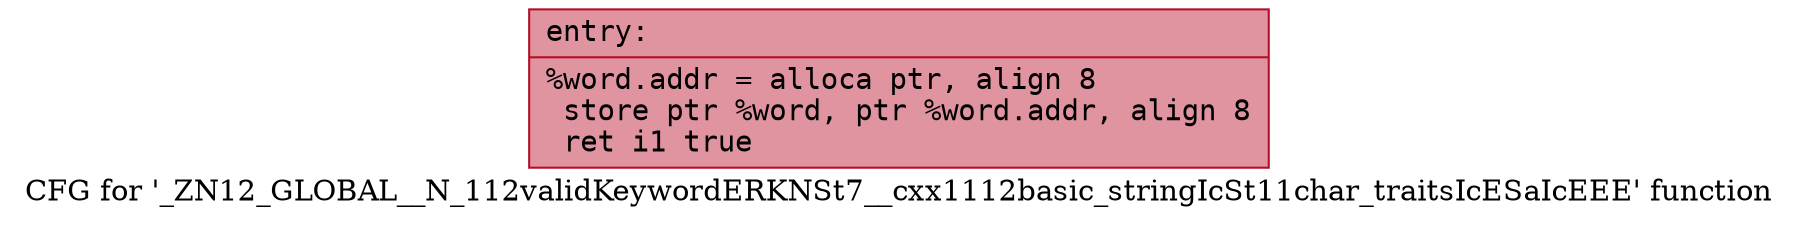 digraph "CFG for '_ZN12_GLOBAL__N_112validKeywordERKNSt7__cxx1112basic_stringIcSt11char_traitsIcESaIcEEE' function" {
	label="CFG for '_ZN12_GLOBAL__N_112validKeywordERKNSt7__cxx1112basic_stringIcSt11char_traitsIcESaIcEEE' function";

	Node0x55957e5bc450 [shape=record,color="#b70d28ff", style=filled, fillcolor="#b70d2870" fontname="Courier",label="{entry:\l|  %word.addr = alloca ptr, align 8\l  store ptr %word, ptr %word.addr, align 8\l  ret i1 true\l}"];
}
